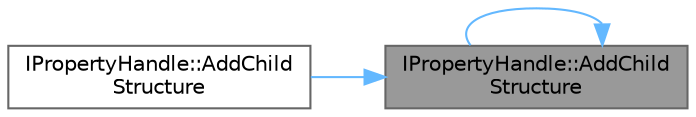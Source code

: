 digraph "IPropertyHandle::AddChildStructure"
{
 // INTERACTIVE_SVG=YES
 // LATEX_PDF_SIZE
  bgcolor="transparent";
  edge [fontname=Helvetica,fontsize=10,labelfontname=Helvetica,labelfontsize=10];
  node [fontname=Helvetica,fontsize=10,shape=box,height=0.2,width=0.4];
  rankdir="RL";
  Node1 [id="Node000001",label="IPropertyHandle::AddChild\lStructure",height=0.2,width=0.4,color="gray40", fillcolor="grey60", style="filled", fontcolor="black",tooltip="Adds a child structure."];
  Node1 -> Node1 [id="edge1_Node000001_Node000001",dir="back",color="steelblue1",style="solid",tooltip=" "];
  Node1 -> Node2 [id="edge2_Node000001_Node000002",dir="back",color="steelblue1",style="solid",tooltip=" "];
  Node2 [id="Node000002",label="IPropertyHandle::AddChild\lStructure",height=0.2,width=0.4,color="grey40", fillcolor="white", style="filled",URL="$d6/d0b/classIPropertyHandle.html#a8a75eb0111f8c0817583d82da6be877c",tooltip=" "];
}
